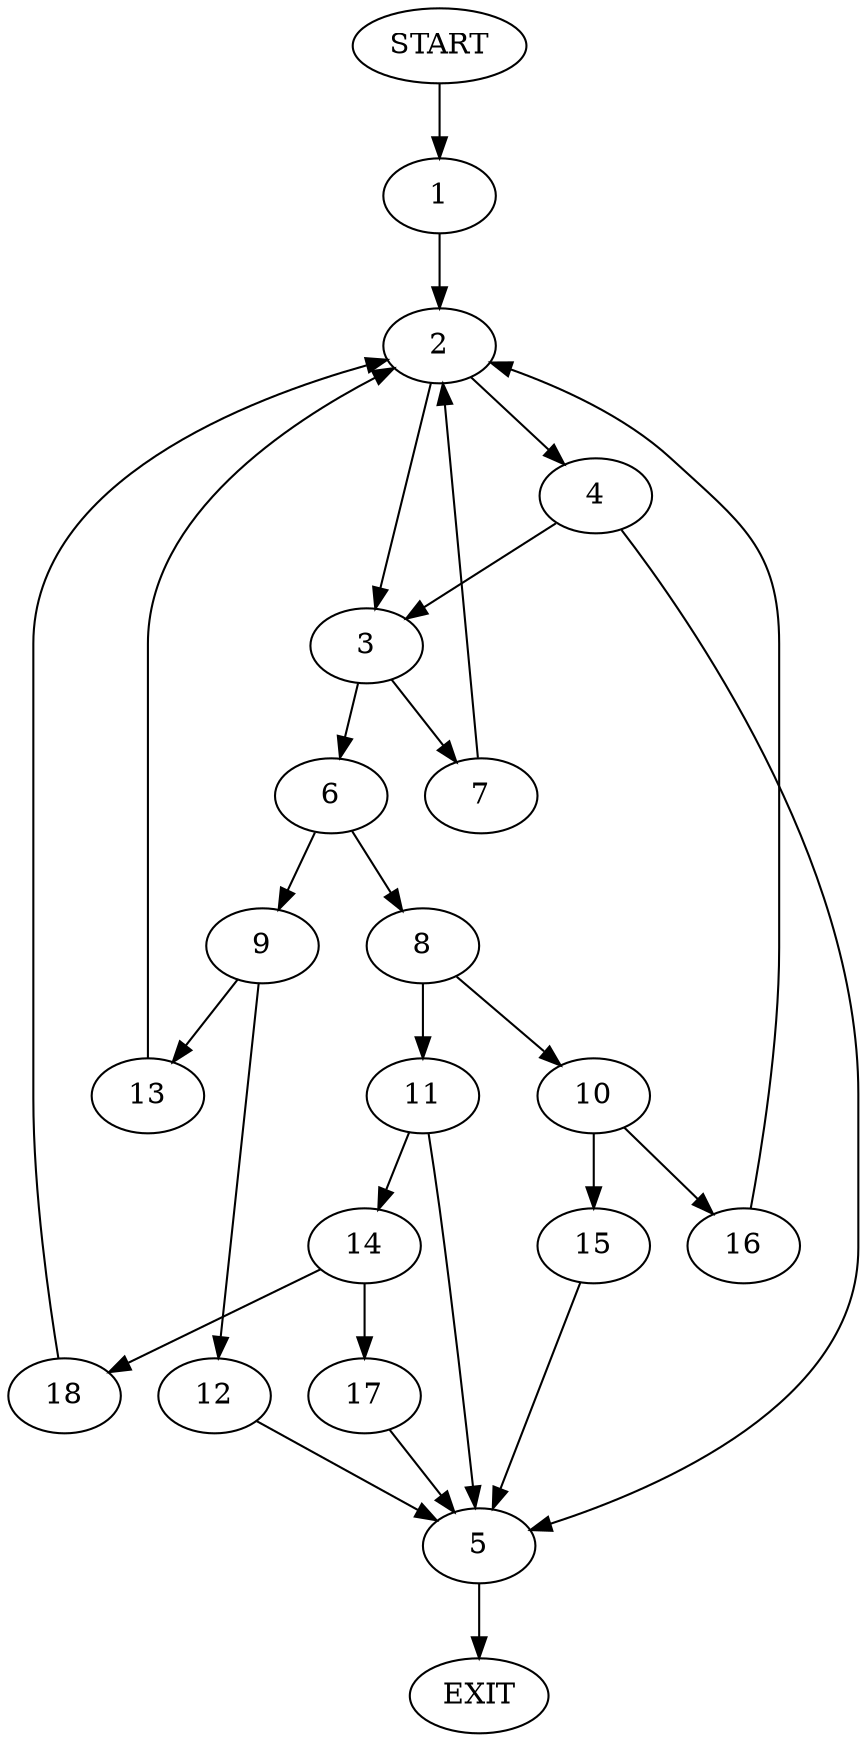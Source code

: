 digraph {
0 [label="START"]
19 [label="EXIT"]
0 -> 1
1 -> 2
2 -> 3
2 -> 4
4 -> 5
4 -> 3
3 -> 6
3 -> 7
5 -> 19
7 -> 2
6 -> 8
6 -> 9
8 -> 10
8 -> 11
9 -> 12
9 -> 13
13 -> 2
12 -> 5
11 -> 5
11 -> 14
10 -> 15
10 -> 16
15 -> 5
16 -> 2
14 -> 17
14 -> 18
18 -> 2
17 -> 5
}
